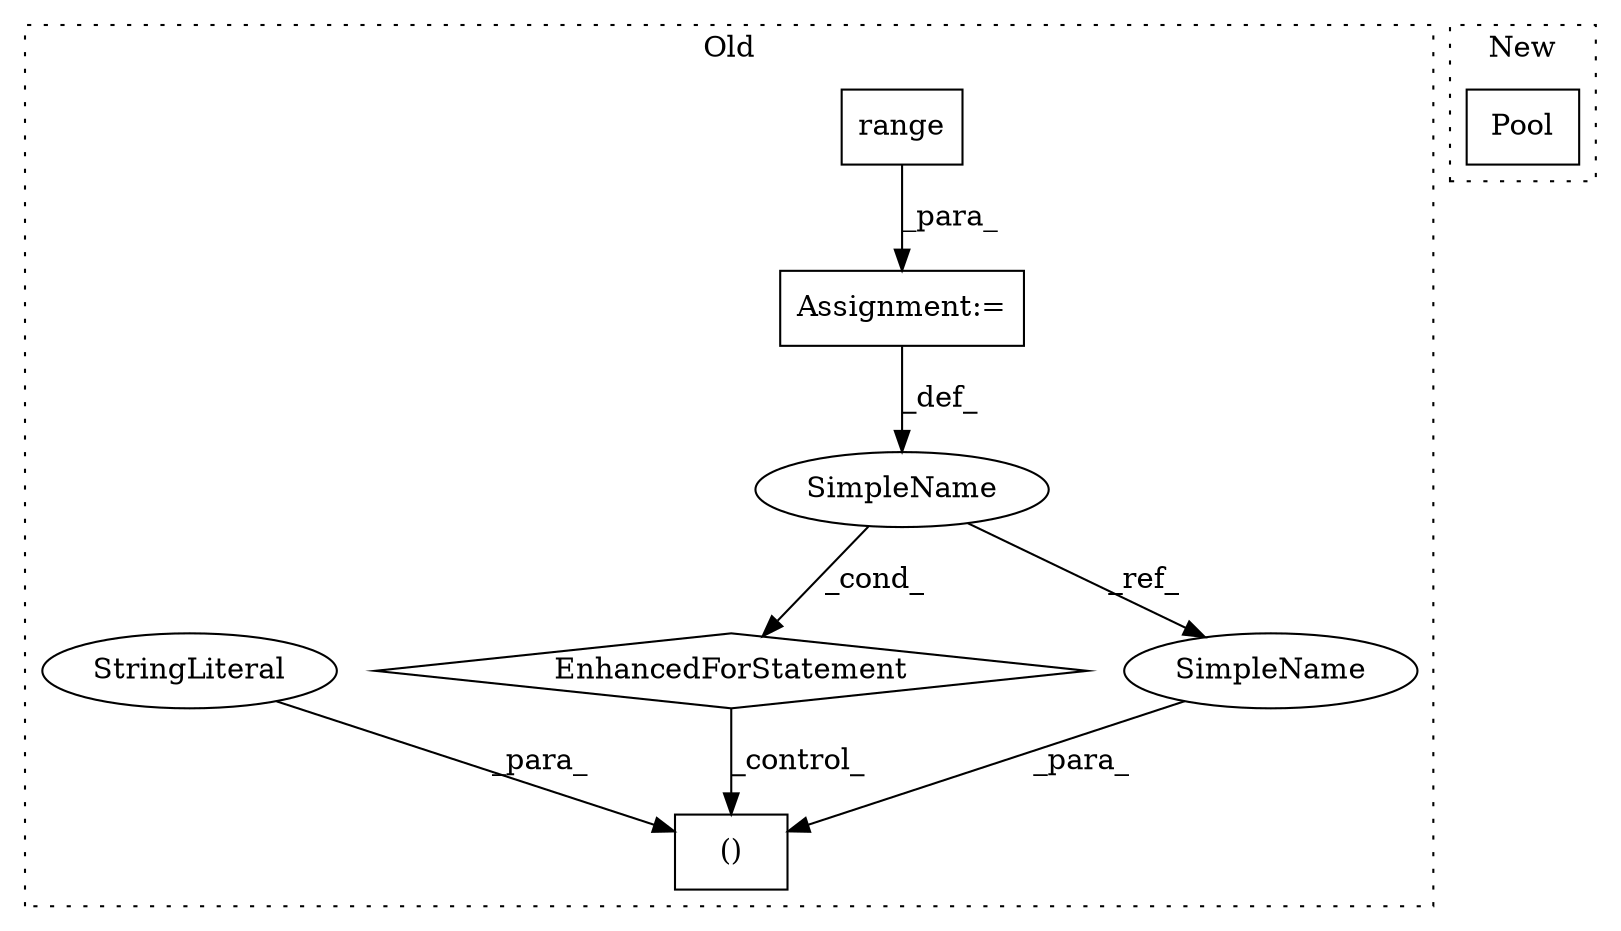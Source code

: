 digraph G {
subgraph cluster0 {
1 [label="range" a="32" s="6564,6585" l="6,1" shape="box"];
3 [label="EnhancedForStatement" a="70" s="6499,6586" l="57,2" shape="diamond"];
4 [label="Assignment:=" a="7" s="6499,6586" l="57,2" shape="box"];
5 [label="()" a="106" s="6892" l="88" shape="box"];
6 [label="SimpleName" a="42" s="6560" l="1" shape="ellipse"];
7 [label="StringLiteral" a="45" s="6950" l="16" shape="ellipse"];
8 [label="SimpleName" a="42" s="6979" l="1" shape="ellipse"];
label = "Old";
style="dotted";
}
subgraph cluster1 {
2 [label="Pool" a="32" s="7453,7459" l="5,1" shape="box"];
label = "New";
style="dotted";
}
1 -> 4 [label="_para_"];
3 -> 5 [label="_control_"];
4 -> 6 [label="_def_"];
6 -> 8 [label="_ref_"];
6 -> 3 [label="_cond_"];
7 -> 5 [label="_para_"];
8 -> 5 [label="_para_"];
}